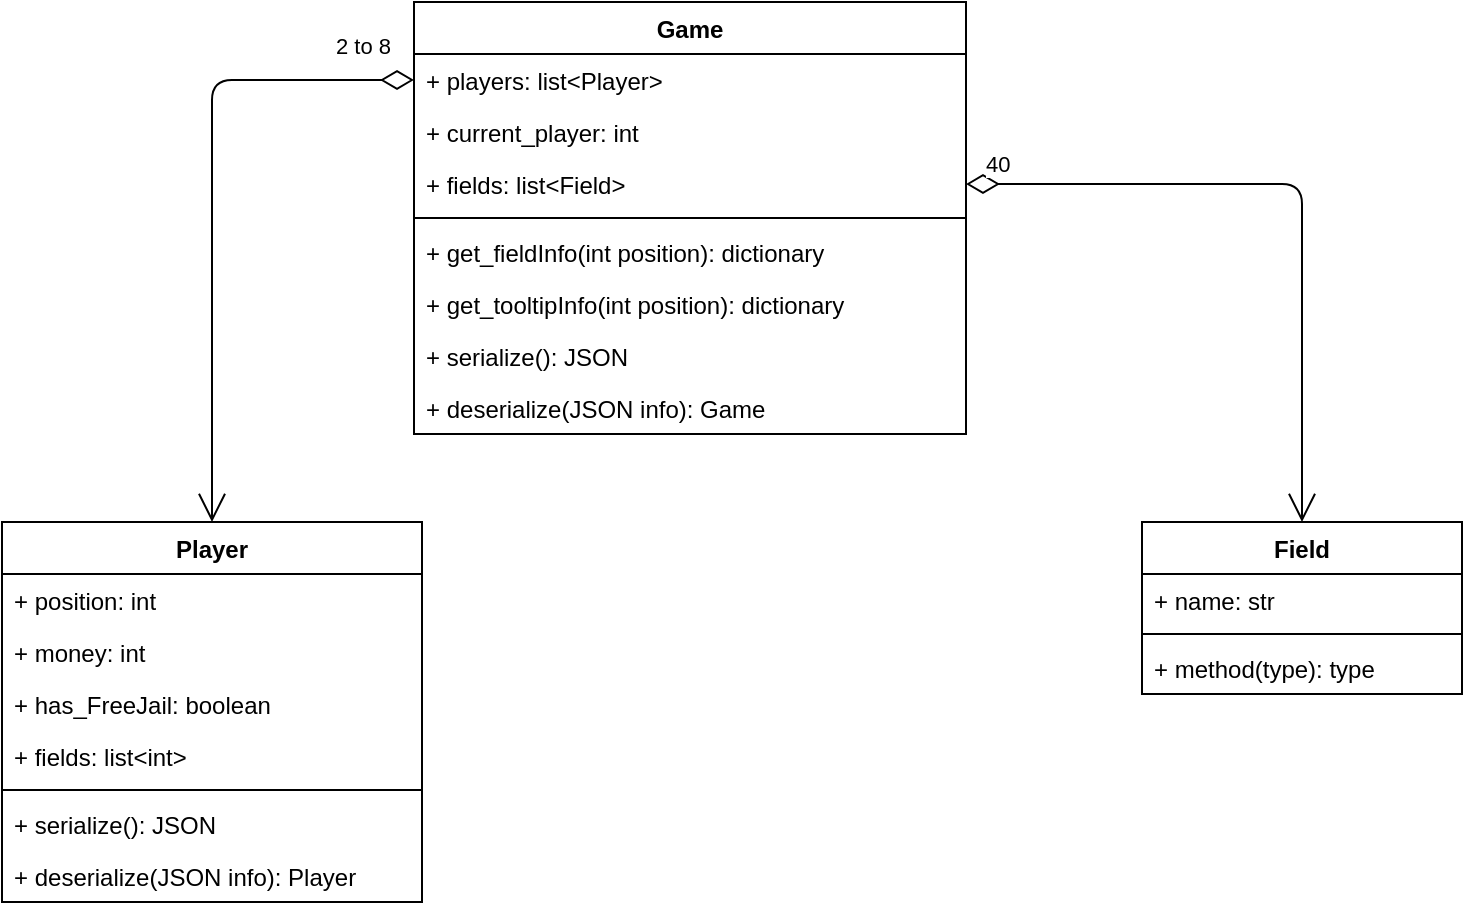 <mxfile version="13.1.3" type="github">
  <diagram id="MONWnNhJ10wDYkzCh49T" name="Game">
    <mxGraphModel dx="981" dy="526" grid="1" gridSize="10" guides="1" tooltips="1" connect="1" arrows="1" fold="1" page="1" pageScale="1" pageWidth="827" pageHeight="1169" background="none" math="0" shadow="0">
      <root>
        <mxCell id="0" />
        <mxCell id="1" parent="0" />
        <mxCell id="NzZQVwal6NOZQeyxJw8e-1" value="Game" style="swimlane;fontStyle=1;align=center;verticalAlign=top;childLayout=stackLayout;horizontal=1;startSize=26;horizontalStack=0;resizeParent=1;resizeParentMax=0;resizeLast=0;collapsible=1;marginBottom=0;" parent="1" vertex="1">
          <mxGeometry x="276" y="70" width="276" height="216" as="geometry" />
        </mxCell>
        <mxCell id="NzZQVwal6NOZQeyxJw8e-5" value="+ players: list&lt;Player&gt;" style="text;strokeColor=none;fillColor=none;align=left;verticalAlign=top;spacingLeft=4;spacingRight=4;overflow=hidden;rotatable=0;points=[[0,0.5],[1,0.5]];portConstraint=eastwest;" parent="NzZQVwal6NOZQeyxJw8e-1" vertex="1">
          <mxGeometry y="26" width="276" height="26" as="geometry" />
        </mxCell>
        <mxCell id="NzZQVwal6NOZQeyxJw8e-2" value="+ current_player: int" style="text;strokeColor=none;fillColor=none;align=left;verticalAlign=top;spacingLeft=4;spacingRight=4;overflow=hidden;rotatable=0;points=[[0,0.5],[1,0.5]];portConstraint=eastwest;" parent="NzZQVwal6NOZQeyxJw8e-1" vertex="1">
          <mxGeometry y="52" width="276" height="26" as="geometry" />
        </mxCell>
        <mxCell id="NzZQVwal6NOZQeyxJw8e-6" value="+ fields: list&lt;Field&gt;" style="text;strokeColor=none;fillColor=none;align=left;verticalAlign=top;spacingLeft=4;spacingRight=4;overflow=hidden;rotatable=0;points=[[0,0.5],[1,0.5]];portConstraint=eastwest;" parent="NzZQVwal6NOZQeyxJw8e-1" vertex="1">
          <mxGeometry y="78" width="276" height="26" as="geometry" />
        </mxCell>
        <mxCell id="NzZQVwal6NOZQeyxJw8e-3" value="" style="line;strokeWidth=1;fillColor=none;align=left;verticalAlign=middle;spacingTop=-1;spacingLeft=3;spacingRight=3;rotatable=0;labelPosition=right;points=[];portConstraint=eastwest;" parent="NzZQVwal6NOZQeyxJw8e-1" vertex="1">
          <mxGeometry y="104" width="276" height="8" as="geometry" />
        </mxCell>
        <mxCell id="NzZQVwal6NOZQeyxJw8e-14" value="+ get_fieldInfo(int position): dictionary" style="text;strokeColor=none;fillColor=none;align=left;verticalAlign=top;spacingLeft=4;spacingRight=4;overflow=hidden;rotatable=0;points=[[0,0.5],[1,0.5]];portConstraint=eastwest;" parent="NzZQVwal6NOZQeyxJw8e-1" vertex="1">
          <mxGeometry y="112" width="276" height="26" as="geometry" />
        </mxCell>
        <mxCell id="NzZQVwal6NOZQeyxJw8e-15" value="+ get_tooltipInfo(int position): dictionary" style="text;strokeColor=none;fillColor=none;align=left;verticalAlign=top;spacingLeft=4;spacingRight=4;overflow=hidden;rotatable=0;points=[[0,0.5],[1,0.5]];portConstraint=eastwest;" parent="NzZQVwal6NOZQeyxJw8e-1" vertex="1">
          <mxGeometry y="138" width="276" height="26" as="geometry" />
        </mxCell>
        <mxCell id="NzZQVwal6NOZQeyxJw8e-4" value="+ serialize(): JSON" style="text;strokeColor=none;fillColor=none;align=left;verticalAlign=top;spacingLeft=4;spacingRight=4;overflow=hidden;rotatable=0;points=[[0,0.5],[1,0.5]];portConstraint=eastwest;" parent="NzZQVwal6NOZQeyxJw8e-1" vertex="1">
          <mxGeometry y="164" width="276" height="26" as="geometry" />
        </mxCell>
        <mxCell id="NzZQVwal6NOZQeyxJw8e-7" value="+ deserialize(JSON info): Game" style="text;strokeColor=none;fillColor=none;align=left;verticalAlign=top;spacingLeft=4;spacingRight=4;overflow=hidden;rotatable=0;points=[[0,0.5],[1,0.5]];portConstraint=eastwest;" parent="NzZQVwal6NOZQeyxJw8e-1" vertex="1">
          <mxGeometry y="190" width="276" height="26" as="geometry" />
        </mxCell>
        <mxCell id="V8VaBN7-i1mehQiZ7Zt2-1" value="2 to 8" style="endArrow=open;html=1;endSize=12;startArrow=diamondThin;startSize=14;startFill=0;edgeStyle=orthogonalEdgeStyle;align=left;verticalAlign=bottom;exitX=0;exitY=0.5;exitDx=0;exitDy=0;" edge="1" parent="1" source="NzZQVwal6NOZQeyxJw8e-5" target="NzZQVwal6NOZQeyxJw8e-8">
          <mxGeometry x="-0.741" y="-8" relative="1" as="geometry">
            <mxPoint x="70" y="50" as="sourcePoint" />
            <mxPoint x="230" y="50" as="targetPoint" />
            <mxPoint as="offset" />
          </mxGeometry>
        </mxCell>
        <mxCell id="NzZQVwal6NOZQeyxJw8e-8" value="Player" style="swimlane;fontStyle=1;align=center;verticalAlign=top;childLayout=stackLayout;horizontal=1;startSize=26;horizontalStack=0;resizeParent=1;resizeParentMax=0;resizeLast=0;collapsible=1;marginBottom=0;" parent="1" vertex="1">
          <mxGeometry x="70" y="330" width="210" height="190" as="geometry">
            <mxRectangle x="190" y="470" width="70" height="26" as="alternateBounds" />
          </mxGeometry>
        </mxCell>
        <mxCell id="NzZQVwal6NOZQeyxJw8e-16" value="+ position: int" style="text;strokeColor=none;fillColor=none;align=left;verticalAlign=top;spacingLeft=4;spacingRight=4;overflow=hidden;rotatable=0;points=[[0,0.5],[1,0.5]];portConstraint=eastwest;" parent="NzZQVwal6NOZQeyxJw8e-8" vertex="1">
          <mxGeometry y="26" width="210" height="26" as="geometry" />
        </mxCell>
        <mxCell id="NzZQVwal6NOZQeyxJw8e-9" value="+ money: int" style="text;strokeColor=none;fillColor=none;align=left;verticalAlign=top;spacingLeft=4;spacingRight=4;overflow=hidden;rotatable=0;points=[[0,0.5],[1,0.5]];portConstraint=eastwest;" parent="NzZQVwal6NOZQeyxJw8e-8" vertex="1">
          <mxGeometry y="52" width="210" height="26" as="geometry" />
        </mxCell>
        <mxCell id="NzZQVwal6NOZQeyxJw8e-12" value="+ has_FreeJail: boolean" style="text;strokeColor=none;fillColor=none;align=left;verticalAlign=top;spacingLeft=4;spacingRight=4;overflow=hidden;rotatable=0;points=[[0,0.5],[1,0.5]];portConstraint=eastwest;" parent="NzZQVwal6NOZQeyxJw8e-8" vertex="1">
          <mxGeometry y="78" width="210" height="26" as="geometry" />
        </mxCell>
        <mxCell id="NzZQVwal6NOZQeyxJw8e-13" value="+ fields: list&lt;int&gt;" style="text;strokeColor=none;fillColor=none;align=left;verticalAlign=top;spacingLeft=4;spacingRight=4;overflow=hidden;rotatable=0;points=[[0,0.5],[1,0.5]];portConstraint=eastwest;" parent="NzZQVwal6NOZQeyxJw8e-8" vertex="1">
          <mxGeometry y="104" width="210" height="26" as="geometry" />
        </mxCell>
        <mxCell id="NzZQVwal6NOZQeyxJw8e-10" value="" style="line;strokeWidth=1;fillColor=none;align=left;verticalAlign=middle;spacingTop=-1;spacingLeft=3;spacingRight=3;rotatable=0;labelPosition=right;points=[];portConstraint=eastwest;" parent="NzZQVwal6NOZQeyxJw8e-8" vertex="1">
          <mxGeometry y="130" width="210" height="8" as="geometry" />
        </mxCell>
        <mxCell id="NzZQVwal6NOZQeyxJw8e-11" value="+ serialize(): JSON" style="text;strokeColor=none;fillColor=none;align=left;verticalAlign=top;spacingLeft=4;spacingRight=4;overflow=hidden;rotatable=0;points=[[0,0.5],[1,0.5]];portConstraint=eastwest;" parent="NzZQVwal6NOZQeyxJw8e-8" vertex="1">
          <mxGeometry y="138" width="210" height="26" as="geometry" />
        </mxCell>
        <mxCell id="V8VaBN7-i1mehQiZ7Zt2-7" value="+ deserialize(JSON info): Player" style="text;strokeColor=none;fillColor=none;align=left;verticalAlign=top;spacingLeft=4;spacingRight=4;overflow=hidden;rotatable=0;points=[[0,0.5],[1,0.5]];portConstraint=eastwest;" vertex="1" parent="NzZQVwal6NOZQeyxJw8e-8">
          <mxGeometry y="164" width="210" height="26" as="geometry" />
        </mxCell>
        <mxCell id="V8VaBN7-i1mehQiZ7Zt2-2" value="Field" style="swimlane;fontStyle=1;align=center;verticalAlign=top;childLayout=stackLayout;horizontal=1;startSize=26;horizontalStack=0;resizeParent=1;resizeParentMax=0;resizeLast=0;collapsible=1;marginBottom=0;" vertex="1" parent="1">
          <mxGeometry x="640" y="330" width="160" height="86" as="geometry" />
        </mxCell>
        <mxCell id="V8VaBN7-i1mehQiZ7Zt2-3" value="+ name: str" style="text;strokeColor=none;fillColor=none;align=left;verticalAlign=top;spacingLeft=4;spacingRight=4;overflow=hidden;rotatable=0;points=[[0,0.5],[1,0.5]];portConstraint=eastwest;" vertex="1" parent="V8VaBN7-i1mehQiZ7Zt2-2">
          <mxGeometry y="26" width="160" height="26" as="geometry" />
        </mxCell>
        <mxCell id="V8VaBN7-i1mehQiZ7Zt2-4" value="" style="line;strokeWidth=1;fillColor=none;align=left;verticalAlign=middle;spacingTop=-1;spacingLeft=3;spacingRight=3;rotatable=0;labelPosition=right;points=[];portConstraint=eastwest;" vertex="1" parent="V8VaBN7-i1mehQiZ7Zt2-2">
          <mxGeometry y="52" width="160" height="8" as="geometry" />
        </mxCell>
        <mxCell id="V8VaBN7-i1mehQiZ7Zt2-5" value="+ method(type): type" style="text;strokeColor=none;fillColor=none;align=left;verticalAlign=top;spacingLeft=4;spacingRight=4;overflow=hidden;rotatable=0;points=[[0,0.5],[1,0.5]];portConstraint=eastwest;" vertex="1" parent="V8VaBN7-i1mehQiZ7Zt2-2">
          <mxGeometry y="60" width="160" height="26" as="geometry" />
        </mxCell>
        <mxCell id="V8VaBN7-i1mehQiZ7Zt2-6" value="40" style="endArrow=open;html=1;endSize=12;startArrow=diamondThin;startSize=14;startFill=0;edgeStyle=orthogonalEdgeStyle;align=left;verticalAlign=bottom;" edge="1" parent="1" source="NzZQVwal6NOZQeyxJw8e-6" target="V8VaBN7-i1mehQiZ7Zt2-2">
          <mxGeometry x="-0.953" y="1" relative="1" as="geometry">
            <mxPoint x="610" y="160" as="sourcePoint" />
            <mxPoint x="770" y="160" as="targetPoint" />
            <mxPoint as="offset" />
          </mxGeometry>
        </mxCell>
      </root>
    </mxGraphModel>
  </diagram>
</mxfile>
